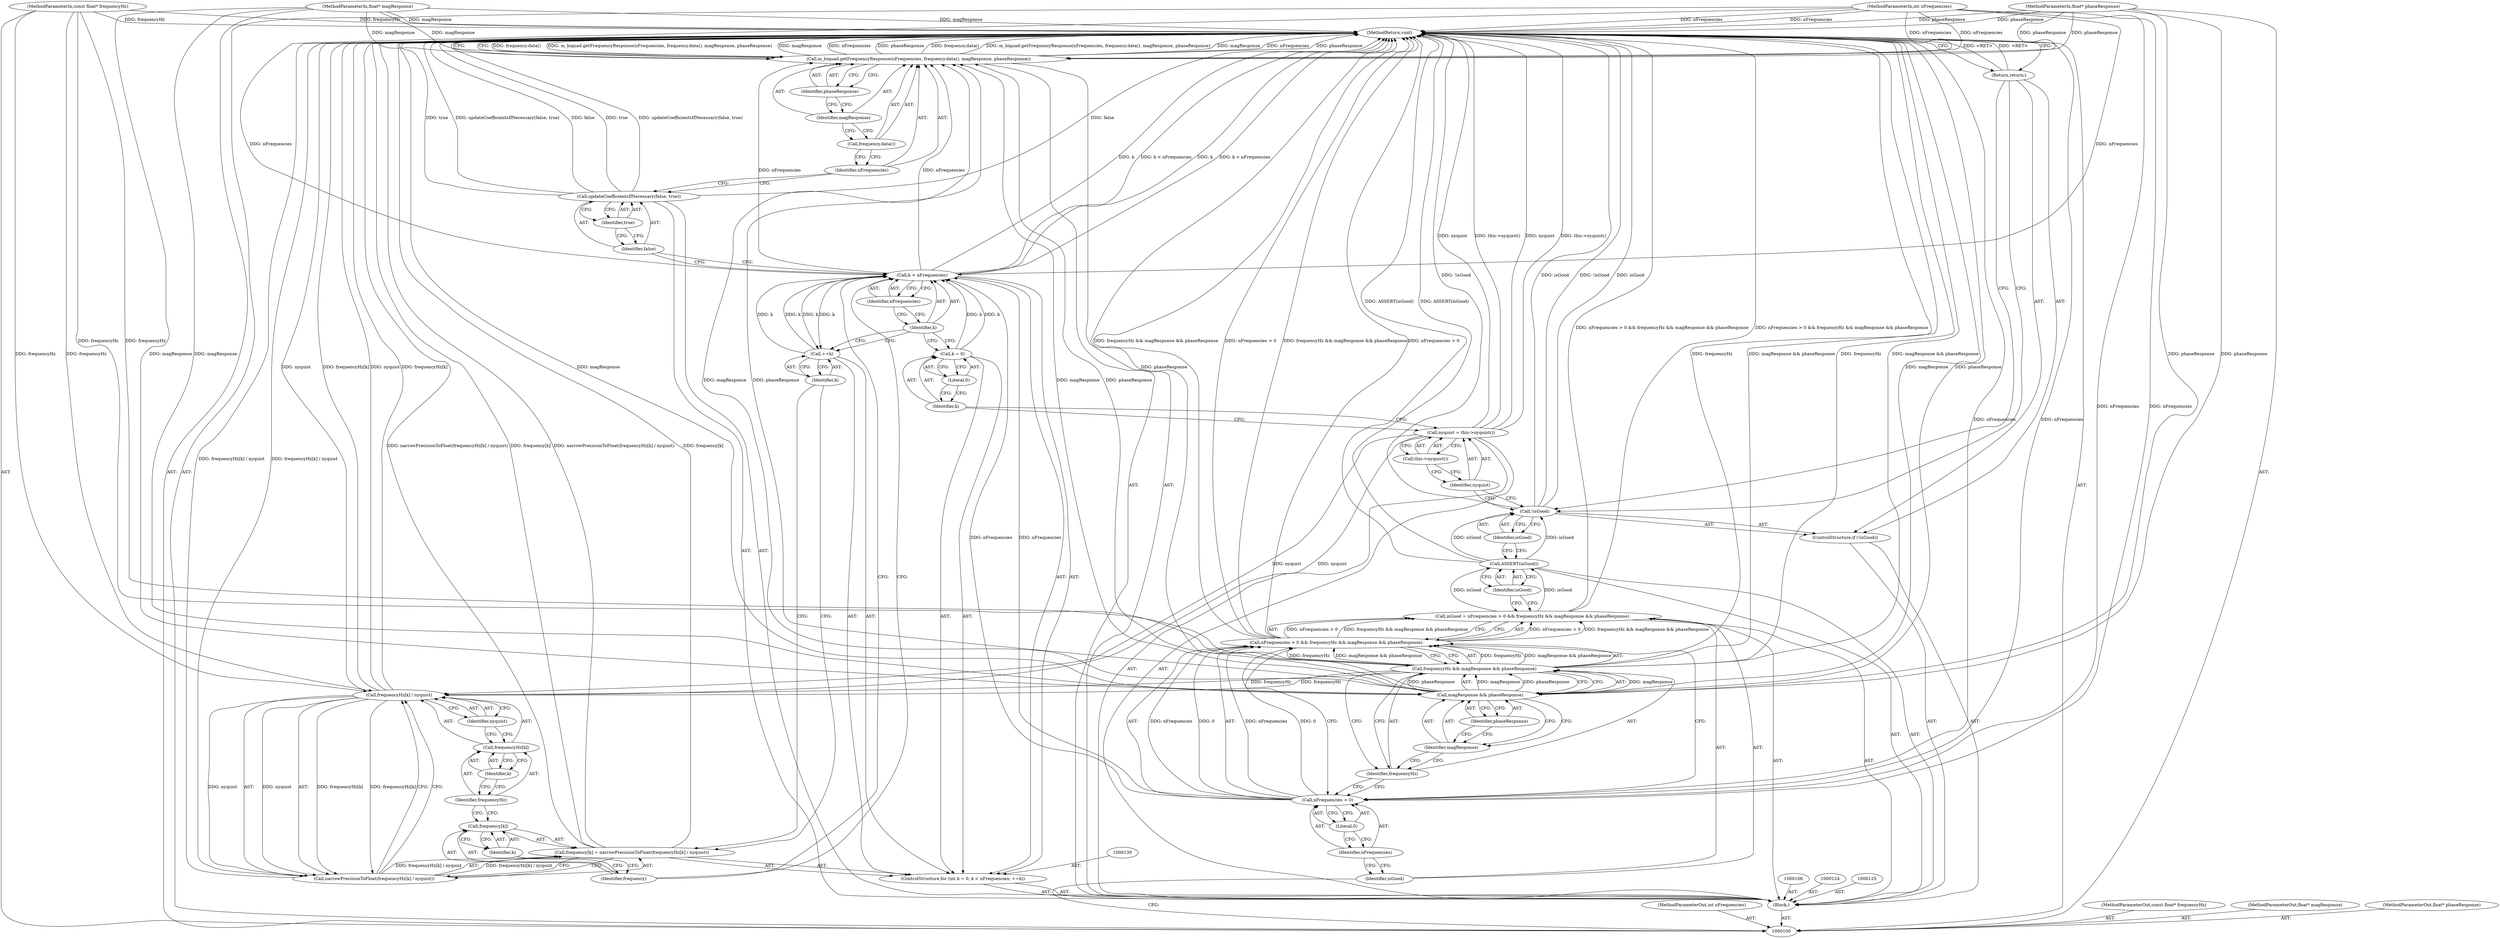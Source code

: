 digraph "1_Chrome_c391f54a210dd792f140650b886e92480d8eaf9e_0" {
"1000157" [label="(MethodReturn,void)"];
"1000101" [label="(MethodParameterIn,int nFrequencies)"];
"1000231" [label="(MethodParameterOut,int nFrequencies)"];
"1000126" [label="(Call,nyquist = this->nyquist())"];
"1000127" [label="(Identifier,nyquist)"];
"1000128" [label="(Call,this->nyquist())"];
"1000131" [label="(Call,k = 0)"];
"1000132" [label="(Identifier,k)"];
"1000133" [label="(Literal,0)"];
"1000134" [label="(Call,k < nFrequencies)"];
"1000135" [label="(Identifier,k)"];
"1000136" [label="(Identifier,nFrequencies)"];
"1000137" [label="(Call,++k)"];
"1000138" [label="(Identifier,k)"];
"1000129" [label="(ControlStructure,for (int k = 0; k < nFrequencies; ++k))"];
"1000142" [label="(Identifier,k)"];
"1000143" [label="(Call,narrowPrecisionToFloat(frequencyHz[k] / nyquist))"];
"1000144" [label="(Call,frequencyHz[k] / nyquist)"];
"1000145" [label="(Call,frequencyHz[k])"];
"1000146" [label="(Identifier,frequencyHz)"];
"1000147" [label="(Identifier,k)"];
"1000148" [label="(Identifier,nyquist)"];
"1000139" [label="(Call,frequency[k] = narrowPrecisionToFloat(frequencyHz[k] / nyquist))"];
"1000140" [label="(Call,frequency[k])"];
"1000141" [label="(Identifier,frequency)"];
"1000150" [label="(Identifier,false)"];
"1000149" [label="(Call,updateCoefficientsIfNecessary(false, true))"];
"1000151" [label="(Identifier,true)"];
"1000102" [label="(MethodParameterIn,const float* frequencyHz)"];
"1000232" [label="(MethodParameterOut,const float* frequencyHz)"];
"1000153" [label="(Identifier,nFrequencies)"];
"1000154" [label="(Call,frequency.data())"];
"1000152" [label="(Call,m_biquad.getFrequencyResponse(nFrequencies, frequency.data(), magResponse, phaseResponse))"];
"1000155" [label="(Identifier,magResponse)"];
"1000156" [label="(Identifier,phaseResponse)"];
"1000103" [label="(MethodParameterIn,float* magResponse)"];
"1000233" [label="(MethodParameterOut,float* magResponse)"];
"1000104" [label="(MethodParameterIn,float* phaseResponse)"];
"1000234" [label="(MethodParameterOut,float* phaseResponse)"];
"1000105" [label="(Block,)"];
"1000109" [label="(Call,nFrequencies > 0 && frequencyHz && magResponse && phaseResponse)"];
"1000110" [label="(Call,nFrequencies > 0)"];
"1000111" [label="(Identifier,nFrequencies)"];
"1000112" [label="(Literal,0)"];
"1000113" [label="(Call,frequencyHz && magResponse && phaseResponse)"];
"1000114" [label="(Identifier,frequencyHz)"];
"1000115" [label="(Call,magResponse && phaseResponse)"];
"1000116" [label="(Identifier,magResponse)"];
"1000117" [label="(Identifier,phaseResponse)"];
"1000107" [label="(Call,isGood = nFrequencies > 0 && frequencyHz && magResponse && phaseResponse)"];
"1000108" [label="(Identifier,isGood)"];
"1000119" [label="(Identifier,isGood)"];
"1000118" [label="(Call,ASSERT(isGood))"];
"1000120" [label="(ControlStructure,if (!isGood))"];
"1000121" [label="(Call,!isGood)"];
"1000122" [label="(Identifier,isGood)"];
"1000123" [label="(Return,return;)"];
"1000157" -> "1000100"  [label="AST: "];
"1000157" -> "1000123"  [label="CFG: "];
"1000157" -> "1000152"  [label="CFG: "];
"1000115" -> "1000157"  [label="DDG: phaseResponse"];
"1000115" -> "1000157"  [label="DDG: magResponse"];
"1000104" -> "1000157"  [label="DDG: phaseResponse"];
"1000113" -> "1000157"  [label="DDG: frequencyHz"];
"1000113" -> "1000157"  [label="DDG: magResponse && phaseResponse"];
"1000118" -> "1000157"  [label="DDG: ASSERT(isGood)"];
"1000102" -> "1000157"  [label="DDG: frequencyHz"];
"1000152" -> "1000157"  [label="DDG: frequency.data()"];
"1000152" -> "1000157"  [label="DDG: m_biquad.getFrequencyResponse(nFrequencies, frequency.data(), magResponse, phaseResponse)"];
"1000152" -> "1000157"  [label="DDG: magResponse"];
"1000152" -> "1000157"  [label="DDG: nFrequencies"];
"1000152" -> "1000157"  [label="DDG: phaseResponse"];
"1000149" -> "1000157"  [label="DDG: false"];
"1000149" -> "1000157"  [label="DDG: true"];
"1000149" -> "1000157"  [label="DDG: updateCoefficientsIfNecessary(false, true)"];
"1000139" -> "1000157"  [label="DDG: frequency[k]"];
"1000139" -> "1000157"  [label="DDG: narrowPrecisionToFloat(frequencyHz[k] / nyquist)"];
"1000103" -> "1000157"  [label="DDG: magResponse"];
"1000143" -> "1000157"  [label="DDG: frequencyHz[k] / nyquist"];
"1000134" -> "1000157"  [label="DDG: k < nFrequencies"];
"1000134" -> "1000157"  [label="DDG: k"];
"1000121" -> "1000157"  [label="DDG: !isGood"];
"1000121" -> "1000157"  [label="DDG: isGood"];
"1000144" -> "1000157"  [label="DDG: nyquist"];
"1000144" -> "1000157"  [label="DDG: frequencyHz[k]"];
"1000126" -> "1000157"  [label="DDG: nyquist"];
"1000126" -> "1000157"  [label="DDG: this->nyquist()"];
"1000109" -> "1000157"  [label="DDG: frequencyHz && magResponse && phaseResponse"];
"1000109" -> "1000157"  [label="DDG: nFrequencies > 0"];
"1000101" -> "1000157"  [label="DDG: nFrequencies"];
"1000110" -> "1000157"  [label="DDG: nFrequencies"];
"1000107" -> "1000157"  [label="DDG: nFrequencies > 0 && frequencyHz && magResponse && phaseResponse"];
"1000123" -> "1000157"  [label="DDG: <RET>"];
"1000101" -> "1000100"  [label="AST: "];
"1000101" -> "1000157"  [label="DDG: nFrequencies"];
"1000101" -> "1000110"  [label="DDG: nFrequencies"];
"1000101" -> "1000134"  [label="DDG: nFrequencies"];
"1000101" -> "1000152"  [label="DDG: nFrequencies"];
"1000231" -> "1000100"  [label="AST: "];
"1000126" -> "1000105"  [label="AST: "];
"1000126" -> "1000128"  [label="CFG: "];
"1000127" -> "1000126"  [label="AST: "];
"1000128" -> "1000126"  [label="AST: "];
"1000132" -> "1000126"  [label="CFG: "];
"1000126" -> "1000157"  [label="DDG: nyquist"];
"1000126" -> "1000157"  [label="DDG: this->nyquist()"];
"1000126" -> "1000144"  [label="DDG: nyquist"];
"1000127" -> "1000126"  [label="AST: "];
"1000127" -> "1000121"  [label="CFG: "];
"1000128" -> "1000127"  [label="CFG: "];
"1000128" -> "1000126"  [label="AST: "];
"1000128" -> "1000127"  [label="CFG: "];
"1000126" -> "1000128"  [label="CFG: "];
"1000131" -> "1000129"  [label="AST: "];
"1000131" -> "1000133"  [label="CFG: "];
"1000132" -> "1000131"  [label="AST: "];
"1000133" -> "1000131"  [label="AST: "];
"1000135" -> "1000131"  [label="CFG: "];
"1000131" -> "1000134"  [label="DDG: k"];
"1000132" -> "1000131"  [label="AST: "];
"1000132" -> "1000126"  [label="CFG: "];
"1000133" -> "1000132"  [label="CFG: "];
"1000133" -> "1000131"  [label="AST: "];
"1000133" -> "1000132"  [label="CFG: "];
"1000131" -> "1000133"  [label="CFG: "];
"1000134" -> "1000129"  [label="AST: "];
"1000134" -> "1000136"  [label="CFG: "];
"1000135" -> "1000134"  [label="AST: "];
"1000136" -> "1000134"  [label="AST: "];
"1000141" -> "1000134"  [label="CFG: "];
"1000150" -> "1000134"  [label="CFG: "];
"1000134" -> "1000157"  [label="DDG: k < nFrequencies"];
"1000134" -> "1000157"  [label="DDG: k"];
"1000131" -> "1000134"  [label="DDG: k"];
"1000137" -> "1000134"  [label="DDG: k"];
"1000110" -> "1000134"  [label="DDG: nFrequencies"];
"1000101" -> "1000134"  [label="DDG: nFrequencies"];
"1000134" -> "1000137"  [label="DDG: k"];
"1000134" -> "1000152"  [label="DDG: nFrequencies"];
"1000135" -> "1000134"  [label="AST: "];
"1000135" -> "1000131"  [label="CFG: "];
"1000135" -> "1000137"  [label="CFG: "];
"1000136" -> "1000135"  [label="CFG: "];
"1000136" -> "1000134"  [label="AST: "];
"1000136" -> "1000135"  [label="CFG: "];
"1000134" -> "1000136"  [label="CFG: "];
"1000137" -> "1000129"  [label="AST: "];
"1000137" -> "1000138"  [label="CFG: "];
"1000138" -> "1000137"  [label="AST: "];
"1000135" -> "1000137"  [label="CFG: "];
"1000137" -> "1000134"  [label="DDG: k"];
"1000134" -> "1000137"  [label="DDG: k"];
"1000138" -> "1000137"  [label="AST: "];
"1000138" -> "1000139"  [label="CFG: "];
"1000137" -> "1000138"  [label="CFG: "];
"1000129" -> "1000105"  [label="AST: "];
"1000130" -> "1000129"  [label="AST: "];
"1000131" -> "1000129"  [label="AST: "];
"1000134" -> "1000129"  [label="AST: "];
"1000137" -> "1000129"  [label="AST: "];
"1000139" -> "1000129"  [label="AST: "];
"1000142" -> "1000140"  [label="AST: "];
"1000142" -> "1000141"  [label="CFG: "];
"1000140" -> "1000142"  [label="CFG: "];
"1000143" -> "1000139"  [label="AST: "];
"1000143" -> "1000144"  [label="CFG: "];
"1000144" -> "1000143"  [label="AST: "];
"1000139" -> "1000143"  [label="CFG: "];
"1000143" -> "1000157"  [label="DDG: frequencyHz[k] / nyquist"];
"1000143" -> "1000139"  [label="DDG: frequencyHz[k] / nyquist"];
"1000144" -> "1000143"  [label="DDG: frequencyHz[k]"];
"1000144" -> "1000143"  [label="DDG: nyquist"];
"1000144" -> "1000143"  [label="AST: "];
"1000144" -> "1000148"  [label="CFG: "];
"1000145" -> "1000144"  [label="AST: "];
"1000148" -> "1000144"  [label="AST: "];
"1000143" -> "1000144"  [label="CFG: "];
"1000144" -> "1000157"  [label="DDG: nyquist"];
"1000144" -> "1000157"  [label="DDG: frequencyHz[k]"];
"1000144" -> "1000143"  [label="DDG: frequencyHz[k]"];
"1000144" -> "1000143"  [label="DDG: nyquist"];
"1000113" -> "1000144"  [label="DDG: frequencyHz"];
"1000102" -> "1000144"  [label="DDG: frequencyHz"];
"1000126" -> "1000144"  [label="DDG: nyquist"];
"1000145" -> "1000144"  [label="AST: "];
"1000145" -> "1000147"  [label="CFG: "];
"1000146" -> "1000145"  [label="AST: "];
"1000147" -> "1000145"  [label="AST: "];
"1000148" -> "1000145"  [label="CFG: "];
"1000146" -> "1000145"  [label="AST: "];
"1000146" -> "1000140"  [label="CFG: "];
"1000147" -> "1000146"  [label="CFG: "];
"1000147" -> "1000145"  [label="AST: "];
"1000147" -> "1000146"  [label="CFG: "];
"1000145" -> "1000147"  [label="CFG: "];
"1000148" -> "1000144"  [label="AST: "];
"1000148" -> "1000145"  [label="CFG: "];
"1000144" -> "1000148"  [label="CFG: "];
"1000139" -> "1000129"  [label="AST: "];
"1000139" -> "1000143"  [label="CFG: "];
"1000140" -> "1000139"  [label="AST: "];
"1000143" -> "1000139"  [label="AST: "];
"1000138" -> "1000139"  [label="CFG: "];
"1000139" -> "1000157"  [label="DDG: frequency[k]"];
"1000139" -> "1000157"  [label="DDG: narrowPrecisionToFloat(frequencyHz[k] / nyquist)"];
"1000143" -> "1000139"  [label="DDG: frequencyHz[k] / nyquist"];
"1000140" -> "1000139"  [label="AST: "];
"1000140" -> "1000142"  [label="CFG: "];
"1000141" -> "1000140"  [label="AST: "];
"1000142" -> "1000140"  [label="AST: "];
"1000146" -> "1000140"  [label="CFG: "];
"1000141" -> "1000140"  [label="AST: "];
"1000141" -> "1000134"  [label="CFG: "];
"1000142" -> "1000141"  [label="CFG: "];
"1000150" -> "1000149"  [label="AST: "];
"1000150" -> "1000134"  [label="CFG: "];
"1000151" -> "1000150"  [label="CFG: "];
"1000149" -> "1000105"  [label="AST: "];
"1000149" -> "1000151"  [label="CFG: "];
"1000150" -> "1000149"  [label="AST: "];
"1000151" -> "1000149"  [label="AST: "];
"1000153" -> "1000149"  [label="CFG: "];
"1000149" -> "1000157"  [label="DDG: false"];
"1000149" -> "1000157"  [label="DDG: true"];
"1000149" -> "1000157"  [label="DDG: updateCoefficientsIfNecessary(false, true)"];
"1000151" -> "1000149"  [label="AST: "];
"1000151" -> "1000150"  [label="CFG: "];
"1000149" -> "1000151"  [label="CFG: "];
"1000102" -> "1000100"  [label="AST: "];
"1000102" -> "1000157"  [label="DDG: frequencyHz"];
"1000102" -> "1000113"  [label="DDG: frequencyHz"];
"1000102" -> "1000144"  [label="DDG: frequencyHz"];
"1000232" -> "1000100"  [label="AST: "];
"1000153" -> "1000152"  [label="AST: "];
"1000153" -> "1000149"  [label="CFG: "];
"1000154" -> "1000153"  [label="CFG: "];
"1000154" -> "1000152"  [label="AST: "];
"1000154" -> "1000153"  [label="CFG: "];
"1000155" -> "1000154"  [label="CFG: "];
"1000152" -> "1000105"  [label="AST: "];
"1000152" -> "1000156"  [label="CFG: "];
"1000153" -> "1000152"  [label="AST: "];
"1000154" -> "1000152"  [label="AST: "];
"1000155" -> "1000152"  [label="AST: "];
"1000156" -> "1000152"  [label="AST: "];
"1000157" -> "1000152"  [label="CFG: "];
"1000152" -> "1000157"  [label="DDG: frequency.data()"];
"1000152" -> "1000157"  [label="DDG: m_biquad.getFrequencyResponse(nFrequencies, frequency.data(), magResponse, phaseResponse)"];
"1000152" -> "1000157"  [label="DDG: magResponse"];
"1000152" -> "1000157"  [label="DDG: nFrequencies"];
"1000152" -> "1000157"  [label="DDG: phaseResponse"];
"1000134" -> "1000152"  [label="DDG: nFrequencies"];
"1000101" -> "1000152"  [label="DDG: nFrequencies"];
"1000115" -> "1000152"  [label="DDG: magResponse"];
"1000115" -> "1000152"  [label="DDG: phaseResponse"];
"1000103" -> "1000152"  [label="DDG: magResponse"];
"1000104" -> "1000152"  [label="DDG: phaseResponse"];
"1000155" -> "1000152"  [label="AST: "];
"1000155" -> "1000154"  [label="CFG: "];
"1000156" -> "1000155"  [label="CFG: "];
"1000156" -> "1000152"  [label="AST: "];
"1000156" -> "1000155"  [label="CFG: "];
"1000152" -> "1000156"  [label="CFG: "];
"1000103" -> "1000100"  [label="AST: "];
"1000103" -> "1000157"  [label="DDG: magResponse"];
"1000103" -> "1000115"  [label="DDG: magResponse"];
"1000103" -> "1000152"  [label="DDG: magResponse"];
"1000233" -> "1000100"  [label="AST: "];
"1000104" -> "1000100"  [label="AST: "];
"1000104" -> "1000157"  [label="DDG: phaseResponse"];
"1000104" -> "1000115"  [label="DDG: phaseResponse"];
"1000104" -> "1000152"  [label="DDG: phaseResponse"];
"1000234" -> "1000100"  [label="AST: "];
"1000105" -> "1000100"  [label="AST: "];
"1000106" -> "1000105"  [label="AST: "];
"1000107" -> "1000105"  [label="AST: "];
"1000118" -> "1000105"  [label="AST: "];
"1000120" -> "1000105"  [label="AST: "];
"1000124" -> "1000105"  [label="AST: "];
"1000125" -> "1000105"  [label="AST: "];
"1000126" -> "1000105"  [label="AST: "];
"1000129" -> "1000105"  [label="AST: "];
"1000149" -> "1000105"  [label="AST: "];
"1000152" -> "1000105"  [label="AST: "];
"1000109" -> "1000107"  [label="AST: "];
"1000109" -> "1000110"  [label="CFG: "];
"1000109" -> "1000113"  [label="CFG: "];
"1000110" -> "1000109"  [label="AST: "];
"1000113" -> "1000109"  [label="AST: "];
"1000107" -> "1000109"  [label="CFG: "];
"1000109" -> "1000157"  [label="DDG: frequencyHz && magResponse && phaseResponse"];
"1000109" -> "1000157"  [label="DDG: nFrequencies > 0"];
"1000109" -> "1000107"  [label="DDG: nFrequencies > 0"];
"1000109" -> "1000107"  [label="DDG: frequencyHz && magResponse && phaseResponse"];
"1000110" -> "1000109"  [label="DDG: nFrequencies"];
"1000110" -> "1000109"  [label="DDG: 0"];
"1000113" -> "1000109"  [label="DDG: frequencyHz"];
"1000113" -> "1000109"  [label="DDG: magResponse && phaseResponse"];
"1000110" -> "1000109"  [label="AST: "];
"1000110" -> "1000112"  [label="CFG: "];
"1000111" -> "1000110"  [label="AST: "];
"1000112" -> "1000110"  [label="AST: "];
"1000114" -> "1000110"  [label="CFG: "];
"1000109" -> "1000110"  [label="CFG: "];
"1000110" -> "1000157"  [label="DDG: nFrequencies"];
"1000110" -> "1000109"  [label="DDG: nFrequencies"];
"1000110" -> "1000109"  [label="DDG: 0"];
"1000101" -> "1000110"  [label="DDG: nFrequencies"];
"1000110" -> "1000134"  [label="DDG: nFrequencies"];
"1000111" -> "1000110"  [label="AST: "];
"1000111" -> "1000108"  [label="CFG: "];
"1000112" -> "1000111"  [label="CFG: "];
"1000112" -> "1000110"  [label="AST: "];
"1000112" -> "1000111"  [label="CFG: "];
"1000110" -> "1000112"  [label="CFG: "];
"1000113" -> "1000109"  [label="AST: "];
"1000113" -> "1000114"  [label="CFG: "];
"1000113" -> "1000115"  [label="CFG: "];
"1000114" -> "1000113"  [label="AST: "];
"1000115" -> "1000113"  [label="AST: "];
"1000109" -> "1000113"  [label="CFG: "];
"1000113" -> "1000157"  [label="DDG: frequencyHz"];
"1000113" -> "1000157"  [label="DDG: magResponse && phaseResponse"];
"1000113" -> "1000109"  [label="DDG: frequencyHz"];
"1000113" -> "1000109"  [label="DDG: magResponse && phaseResponse"];
"1000102" -> "1000113"  [label="DDG: frequencyHz"];
"1000115" -> "1000113"  [label="DDG: magResponse"];
"1000115" -> "1000113"  [label="DDG: phaseResponse"];
"1000113" -> "1000144"  [label="DDG: frequencyHz"];
"1000114" -> "1000113"  [label="AST: "];
"1000114" -> "1000110"  [label="CFG: "];
"1000116" -> "1000114"  [label="CFG: "];
"1000113" -> "1000114"  [label="CFG: "];
"1000115" -> "1000113"  [label="AST: "];
"1000115" -> "1000116"  [label="CFG: "];
"1000115" -> "1000117"  [label="CFG: "];
"1000116" -> "1000115"  [label="AST: "];
"1000117" -> "1000115"  [label="AST: "];
"1000113" -> "1000115"  [label="CFG: "];
"1000115" -> "1000157"  [label="DDG: phaseResponse"];
"1000115" -> "1000157"  [label="DDG: magResponse"];
"1000115" -> "1000113"  [label="DDG: magResponse"];
"1000115" -> "1000113"  [label="DDG: phaseResponse"];
"1000103" -> "1000115"  [label="DDG: magResponse"];
"1000104" -> "1000115"  [label="DDG: phaseResponse"];
"1000115" -> "1000152"  [label="DDG: magResponse"];
"1000115" -> "1000152"  [label="DDG: phaseResponse"];
"1000116" -> "1000115"  [label="AST: "];
"1000116" -> "1000114"  [label="CFG: "];
"1000117" -> "1000116"  [label="CFG: "];
"1000115" -> "1000116"  [label="CFG: "];
"1000117" -> "1000115"  [label="AST: "];
"1000117" -> "1000116"  [label="CFG: "];
"1000115" -> "1000117"  [label="CFG: "];
"1000107" -> "1000105"  [label="AST: "];
"1000107" -> "1000109"  [label="CFG: "];
"1000108" -> "1000107"  [label="AST: "];
"1000109" -> "1000107"  [label="AST: "];
"1000119" -> "1000107"  [label="CFG: "];
"1000107" -> "1000157"  [label="DDG: nFrequencies > 0 && frequencyHz && magResponse && phaseResponse"];
"1000109" -> "1000107"  [label="DDG: nFrequencies > 0"];
"1000109" -> "1000107"  [label="DDG: frequencyHz && magResponse && phaseResponse"];
"1000107" -> "1000118"  [label="DDG: isGood"];
"1000108" -> "1000107"  [label="AST: "];
"1000108" -> "1000100"  [label="CFG: "];
"1000111" -> "1000108"  [label="CFG: "];
"1000119" -> "1000118"  [label="AST: "];
"1000119" -> "1000107"  [label="CFG: "];
"1000118" -> "1000119"  [label="CFG: "];
"1000118" -> "1000105"  [label="AST: "];
"1000118" -> "1000119"  [label="CFG: "];
"1000119" -> "1000118"  [label="AST: "];
"1000122" -> "1000118"  [label="CFG: "];
"1000118" -> "1000157"  [label="DDG: ASSERT(isGood)"];
"1000107" -> "1000118"  [label="DDG: isGood"];
"1000118" -> "1000121"  [label="DDG: isGood"];
"1000120" -> "1000105"  [label="AST: "];
"1000121" -> "1000120"  [label="AST: "];
"1000123" -> "1000120"  [label="AST: "];
"1000121" -> "1000120"  [label="AST: "];
"1000121" -> "1000122"  [label="CFG: "];
"1000122" -> "1000121"  [label="AST: "];
"1000123" -> "1000121"  [label="CFG: "];
"1000127" -> "1000121"  [label="CFG: "];
"1000121" -> "1000157"  [label="DDG: !isGood"];
"1000121" -> "1000157"  [label="DDG: isGood"];
"1000118" -> "1000121"  [label="DDG: isGood"];
"1000122" -> "1000121"  [label="AST: "];
"1000122" -> "1000118"  [label="CFG: "];
"1000121" -> "1000122"  [label="CFG: "];
"1000123" -> "1000120"  [label="AST: "];
"1000123" -> "1000121"  [label="CFG: "];
"1000157" -> "1000123"  [label="CFG: "];
"1000123" -> "1000157"  [label="DDG: <RET>"];
}
